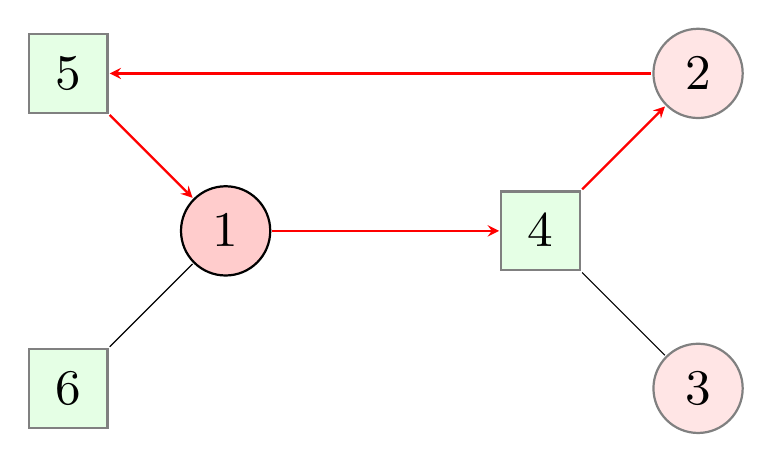 \begin{tikzpicture}
[
scale=2,transform shape,
state/.style={rectangle,draw=black!50,fill=green!10,thick,minimum size=5mm},
stateBr/.style={rectangle,draw=black,fill=green!20,thick,minimum size=5mm},
oper/.style={circle,draw=black!50,fill=red!10,thick,minimum size=5mm, font=\small},
operBr/.style={circle,draw=black,fill=red!20,thick,minimum size=5mm, font=\small},
arr/.style={-,auto,>=stealth},
arrAct/.style={->,auto,>=stealth,thick,draw=red}
]
\small

\node (s1) at (-1,0) [operBr] {1};
\node (s2) at (2,1) [oper] {2};
\node (s3) at (2,-1) [oper] {3};

\node (s4) at (1,0) [state] {4};
\node (s5) at (-2,1) [state] {5};
\node (s6) at (-2,-1) [state] {6};

\draw [arrAct](s2)[] to node [right]{} node{}(s5);
\draw [arrAct](s1)[] to node [right]{} node{}(s4);
\draw [arrAct](s5)[] to node [right]{} node{}(s1);
\draw [arr](s6)[] to node [right]{} node{}(s1);
\draw [arrAct](s4)[] to node [right]{} node{}(s2);
\draw [arr](s3)[] to node [right]{} node{}(s4);

\end{tikzpicture}

